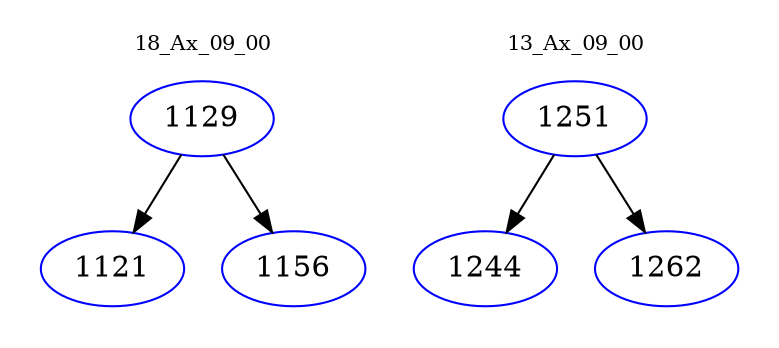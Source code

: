 digraph{
subgraph cluster_0 {
color = white
label = "18_Ax_09_00";
fontsize=10;
T0_1129 [label="1129", color="blue"]
T0_1129 -> T0_1121 [color="black"]
T0_1121 [label="1121", color="blue"]
T0_1129 -> T0_1156 [color="black"]
T0_1156 [label="1156", color="blue"]
}
subgraph cluster_1 {
color = white
label = "13_Ax_09_00";
fontsize=10;
T1_1251 [label="1251", color="blue"]
T1_1251 -> T1_1244 [color="black"]
T1_1244 [label="1244", color="blue"]
T1_1251 -> T1_1262 [color="black"]
T1_1262 [label="1262", color="blue"]
}
}
